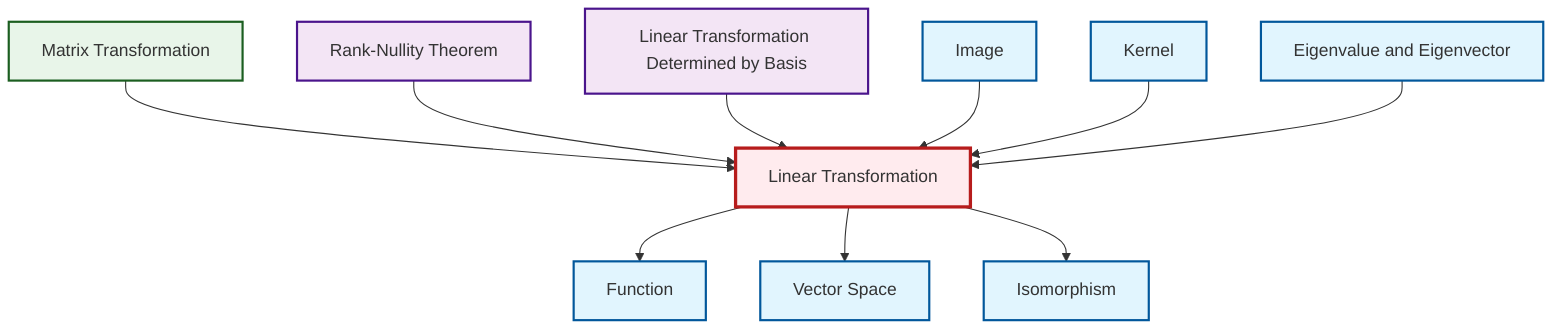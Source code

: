 graph TD
    classDef definition fill:#e1f5fe,stroke:#01579b,stroke-width:2px
    classDef theorem fill:#f3e5f5,stroke:#4a148c,stroke-width:2px
    classDef axiom fill:#fff3e0,stroke:#e65100,stroke-width:2px
    classDef example fill:#e8f5e9,stroke:#1b5e20,stroke-width:2px
    classDef current fill:#ffebee,stroke:#b71c1c,stroke-width:3px
    def-linear-transformation["Linear Transformation"]:::definition
    ex-matrix-transformation["Matrix Transformation"]:::example
    def-vector-space["Vector Space"]:::definition
    thm-linear-transformation-basis["Linear Transformation Determined by Basis"]:::theorem
    def-isomorphism["Isomorphism"]:::definition
    def-function["Function"]:::definition
    def-eigenvalue-eigenvector["Eigenvalue and Eigenvector"]:::definition
    thm-rank-nullity["Rank-Nullity Theorem"]:::theorem
    def-kernel["Kernel"]:::definition
    def-image["Image"]:::definition
    ex-matrix-transformation --> def-linear-transformation
    thm-rank-nullity --> def-linear-transformation
    def-linear-transformation --> def-function
    thm-linear-transformation-basis --> def-linear-transformation
    def-linear-transformation --> def-vector-space
    def-image --> def-linear-transformation
    def-kernel --> def-linear-transformation
    def-eigenvalue-eigenvector --> def-linear-transformation
    def-linear-transformation --> def-isomorphism
    class def-linear-transformation current
